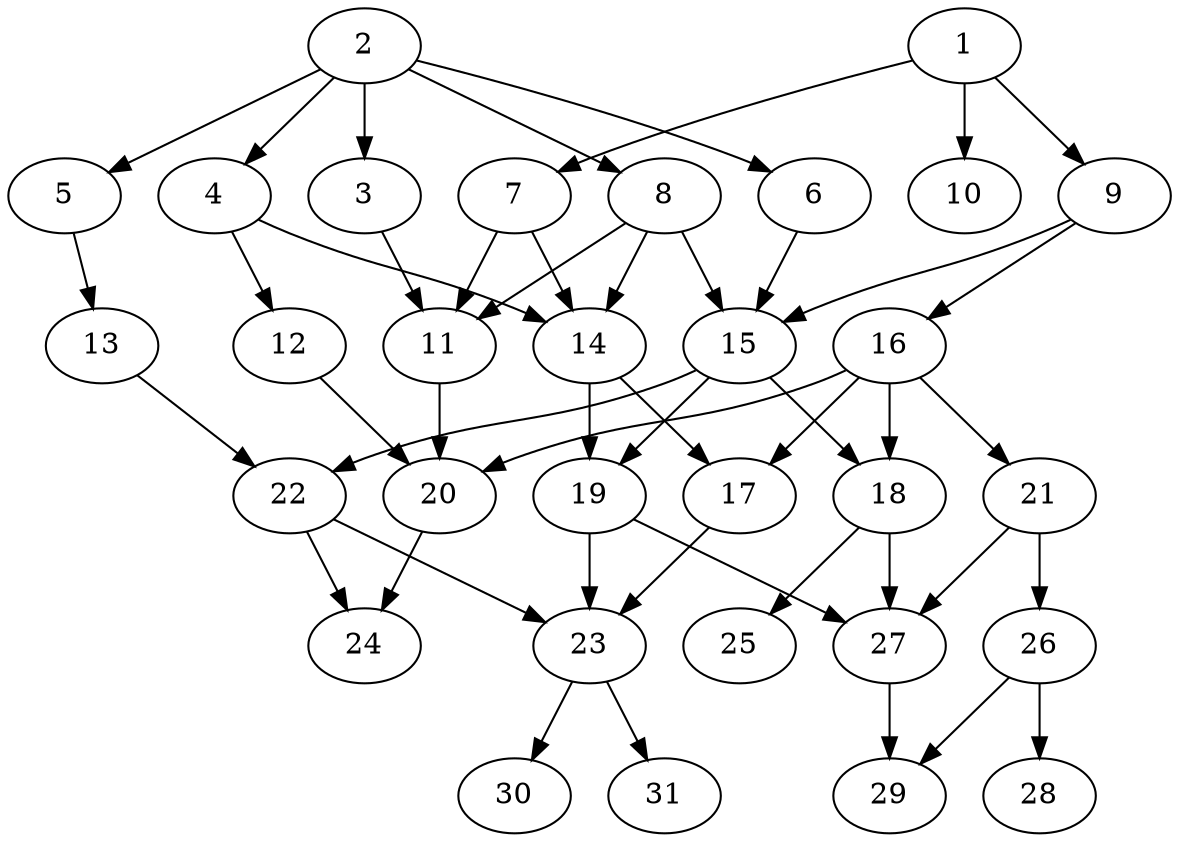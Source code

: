 // DAG (tier=2-normal, mode=compute, n=31, ccr=0.351, fat=0.536, density=0.486, regular=0.482, jump=0.107, mindata=524288, maxdata=8388608)
// DAG automatically generated by daggen at Sun Aug 24 16:33:33 2025
// /home/ermia/Project/Environments/daggen/bin/daggen --dot --ccr 0.351 --fat 0.536 --regular 0.482 --density 0.486 --jump 0.107 --mindata 524288 --maxdata 8388608 -n 31 
digraph G {
  1 [size="4307959001913491456", alpha="0.06", expect_size="2153979500956745728"]
  1 -> 7 [size ="21180572499968"]
  1 -> 9 [size ="21180572499968"]
  1 -> 10 [size ="21180572499968"]
  2 [size="69184377663778717696", alpha="0.09", expect_size="34592188831889358848"]
  2 -> 3 [size ="134822387253248"]
  2 -> 4 [size ="134822387253248"]
  2 -> 5 [size ="134822387253248"]
  2 -> 6 [size ="134822387253248"]
  2 -> 8 [size ="134822387253248"]
  3 [size="25197874814415536128", alpha="0.02", expect_size="12598937407207768064"]
  3 -> 11 [size ="68759482007552"]
  4 [size="182471047573569273856", alpha="0.14", expect_size="91235523786784636928"]
  4 -> 12 [size ="257366863904768"]
  4 -> 14 [size ="257366863904768"]
  5 [size="61322581034374529024", alpha="0.02", expect_size="30661290517187264512"]
  5 -> 13 [size ="124404742750208"]
  6 [size="13560661393540430", alpha="0.02", expect_size="6780330696770215"]
  6 -> 15 [size ="305422137294848"]
  7 [size="5484564656993645", alpha="0.11", expect_size="2742282328496822"]
  7 -> 11 [size ="2464271040512"]
  7 -> 14 [size ="2464271040512"]
  8 [size="102616815969975140352", alpha="0.13", expect_size="51308407984987570176"]
  8 -> 11 [size ="175348616527872"]
  8 -> 14 [size ="175348616527872"]
  8 -> 15 [size ="175348616527872"]
  9 [size="510555478030687872", alpha="0.02", expect_size="255277739015343936"]
  9 -> 15 [size ="267690555998208"]
  9 -> 16 [size ="267690555998208"]
  10 [size="254666498444886016000", alpha="0.01", expect_size="127333249222443008000"]
  11 [size="9750192934550270", alpha="0.12", expect_size="4875096467275135"]
  11 -> 20 [size ="517190432325632"]
  12 [size="284571854658651680", alpha="0.18", expect_size="142285927329325840"]
  12 -> 20 [size ="134889655500800"]
  13 [size="2750666353539720", alpha="0.05", expect_size="1375333176769860"]
  13 -> 22 [size ="189507118825472"]
  14 [size="281079338038252797952", alpha="0.15", expect_size="140539669019126398976"]
  14 -> 17 [size ="343275336630272"]
  14 -> 19 [size ="343275336630272"]
  15 [size="296239411048218624000", alpha="0.06", expect_size="148119705524109312000"]
  15 -> 18 [size ="355510045900800"]
  15 -> 19 [size ="355510045900800"]
  15 -> 22 [size ="355510045900800"]
  16 [size="207298153792452192", alpha="0.06", expect_size="103649076896226096"]
  16 -> 17 [size ="225173399666688"]
  16 -> 18 [size ="225173399666688"]
  16 -> 20 [size ="225173399666688"]
  16 -> 21 [size ="225173399666688"]
  17 [size="25095162719499008", alpha="0.12", expect_size="12547581359749504"]
  17 -> 23 [size ="406941650124800"]
  18 [size="530782060067471552", alpha="0.10", expect_size="265391030033735776"]
  18 -> 25 [size ="193434623148032"]
  18 -> 27 [size ="193434623148032"]
  19 [size="49729231842089264", alpha="0.12", expect_size="24864615921044632"]
  19 -> 23 [size ="23873718321152"]
  19 -> 27 [size ="23873718321152"]
  20 [size="4710301039428084", alpha="0.00", expect_size="2355150519714042"]
  20 -> 24 [size ="142046186700800"]
  21 [size="7087537992653876", alpha="0.07", expect_size="3543768996326938"]
  21 -> 26 [size ="197809550655488"]
  21 -> 27 [size ="197809550655488"]
  22 [size="191731814978089408", alpha="0.03", expect_size="95865907489044704"]
  22 -> 23 [size ="98461085073408"]
  22 -> 24 [size ="98461085073408"]
  23 [size="498456940763695546368", alpha="0.11", expect_size="249228470381847773184"]
  23 -> 30 [size ="502931015073792"]
  23 -> 31 [size ="502931015073792"]
  24 [size="364790351136877632", alpha="0.10", expect_size="182395175568438816"]
  25 [size="51742336578597421056", alpha="0.19", expect_size="25871168289298710528"]
  26 [size="7973916399552692224", alpha="0.07", expect_size="3986958199776346112"]
  26 -> 28 [size ="31930405879808"]
  26 -> 29 [size ="31930405879808"]
  27 [size="231588516520406976", alpha="0.18", expect_size="115794258260203488"]
  27 -> 29 [size ="126090248978432"]
  28 [size="240033731785031", alpha="0.12", expect_size="120016865892515"]
  29 [size="10341269634868958", alpha="0.06", expect_size="5170634817434479"]
  30 [size="410875014124929024000", alpha="0.16", expect_size="205437507062464512000"]
  31 [size="8675678667878088", alpha="0.02", expect_size="4337839333939044"]
}